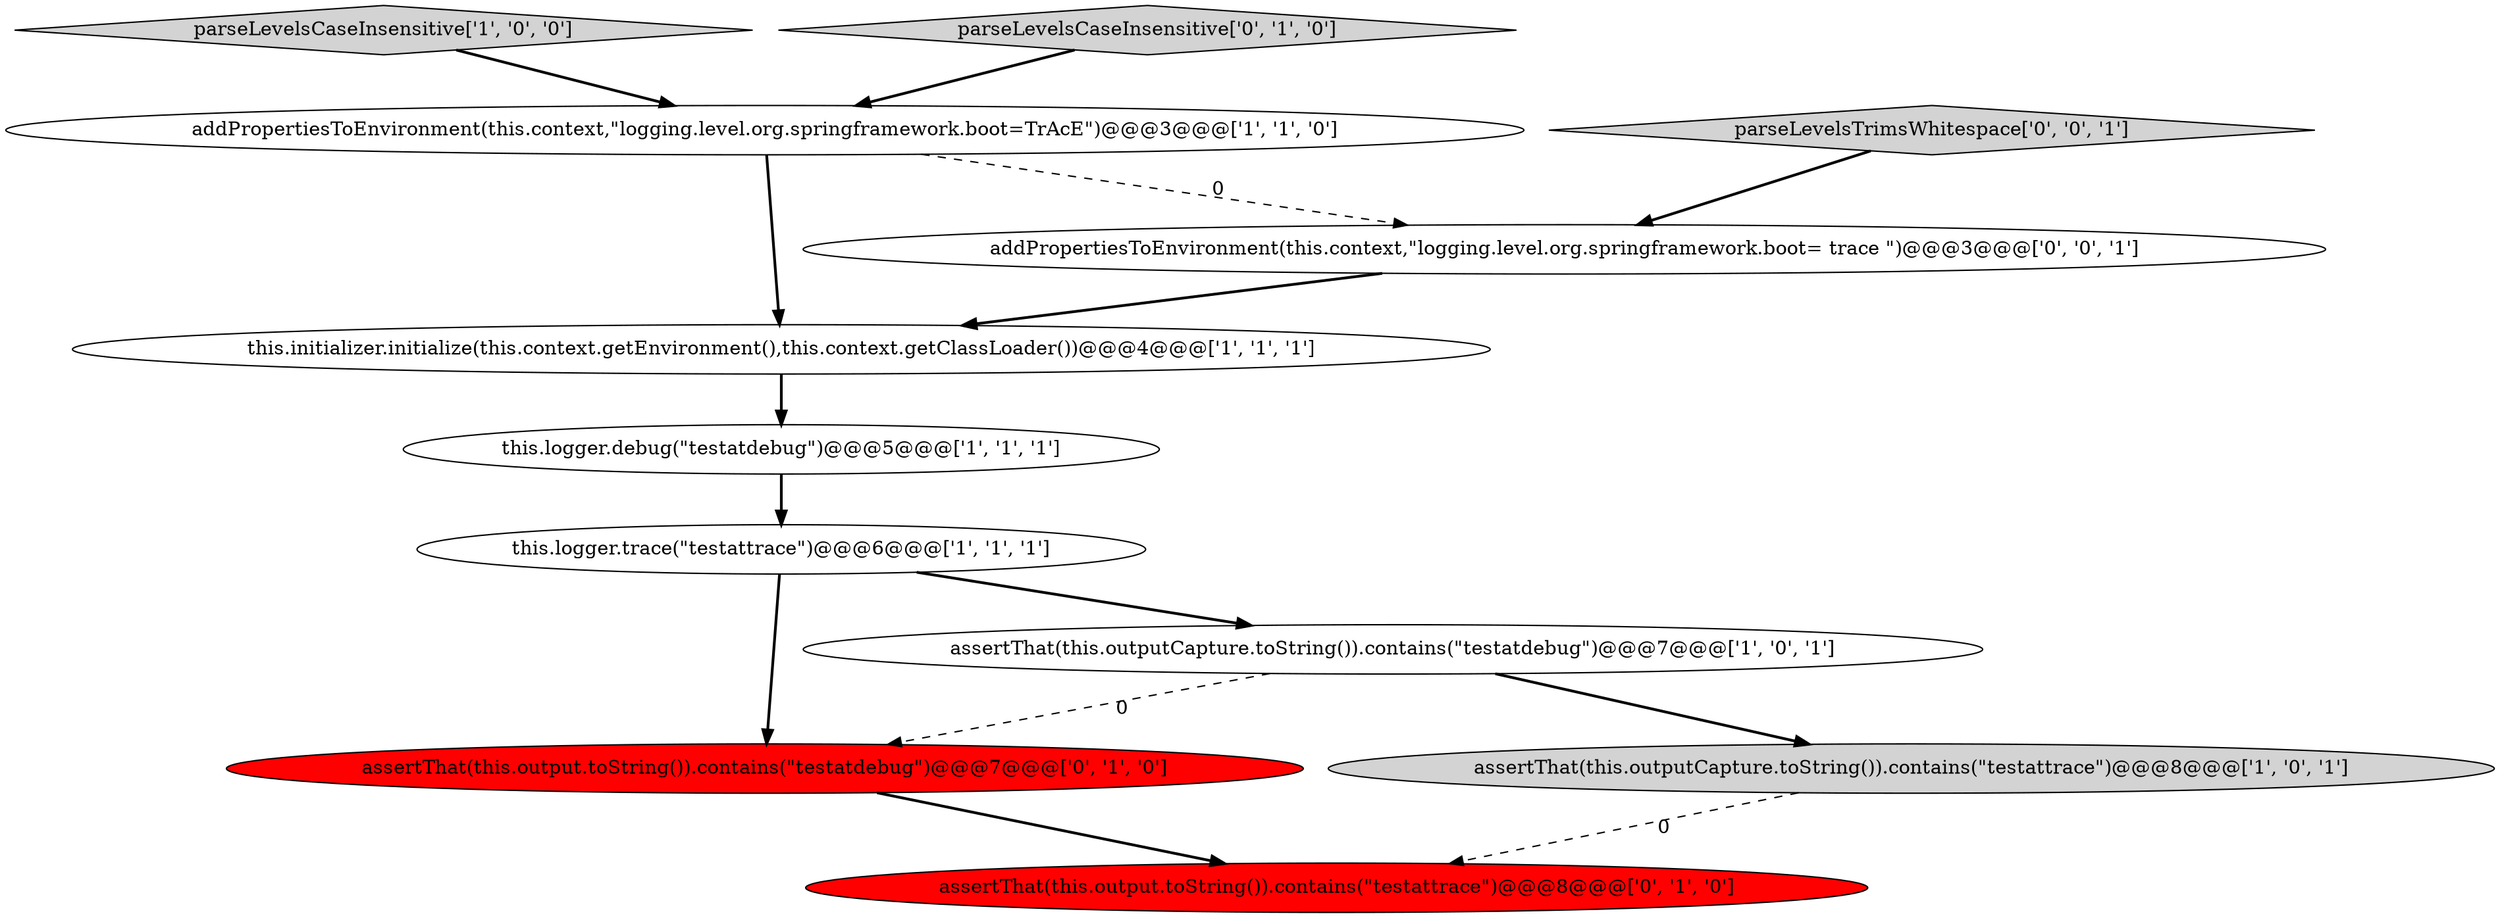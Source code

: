 digraph {
3 [style = filled, label = "parseLevelsCaseInsensitive['1', '0', '0']", fillcolor = lightgray, shape = diamond image = "AAA0AAABBB1BBB"];
0 [style = filled, label = "this.logger.debug(\"testatdebug\")@@@5@@@['1', '1', '1']", fillcolor = white, shape = ellipse image = "AAA0AAABBB1BBB"];
9 [style = filled, label = "assertThat(this.output.toString()).contains(\"testattrace\")@@@8@@@['0', '1', '0']", fillcolor = red, shape = ellipse image = "AAA1AAABBB2BBB"];
4 [style = filled, label = "this.logger.trace(\"testattrace\")@@@6@@@['1', '1', '1']", fillcolor = white, shape = ellipse image = "AAA0AAABBB1BBB"];
6 [style = filled, label = "assertThat(this.outputCapture.toString()).contains(\"testattrace\")@@@8@@@['1', '0', '1']", fillcolor = lightgray, shape = ellipse image = "AAA0AAABBB1BBB"];
7 [style = filled, label = "parseLevelsCaseInsensitive['0', '1', '0']", fillcolor = lightgray, shape = diamond image = "AAA0AAABBB2BBB"];
10 [style = filled, label = "addPropertiesToEnvironment(this.context,\"logging.level.org.springframework.boot= trace \")@@@3@@@['0', '0', '1']", fillcolor = white, shape = ellipse image = "AAA0AAABBB3BBB"];
11 [style = filled, label = "parseLevelsTrimsWhitespace['0', '0', '1']", fillcolor = lightgray, shape = diamond image = "AAA0AAABBB3BBB"];
8 [style = filled, label = "assertThat(this.output.toString()).contains(\"testatdebug\")@@@7@@@['0', '1', '0']", fillcolor = red, shape = ellipse image = "AAA1AAABBB2BBB"];
5 [style = filled, label = "this.initializer.initialize(this.context.getEnvironment(),this.context.getClassLoader())@@@4@@@['1', '1', '1']", fillcolor = white, shape = ellipse image = "AAA0AAABBB1BBB"];
2 [style = filled, label = "assertThat(this.outputCapture.toString()).contains(\"testatdebug\")@@@7@@@['1', '0', '1']", fillcolor = white, shape = ellipse image = "AAA0AAABBB1BBB"];
1 [style = filled, label = "addPropertiesToEnvironment(this.context,\"logging.level.org.springframework.boot=TrAcE\")@@@3@@@['1', '1', '0']", fillcolor = white, shape = ellipse image = "AAA0AAABBB1BBB"];
1->5 [style = bold, label=""];
4->8 [style = bold, label=""];
7->1 [style = bold, label=""];
4->2 [style = bold, label=""];
10->5 [style = bold, label=""];
1->10 [style = dashed, label="0"];
6->9 [style = dashed, label="0"];
5->0 [style = bold, label=""];
3->1 [style = bold, label=""];
0->4 [style = bold, label=""];
11->10 [style = bold, label=""];
2->8 [style = dashed, label="0"];
2->6 [style = bold, label=""];
8->9 [style = bold, label=""];
}
